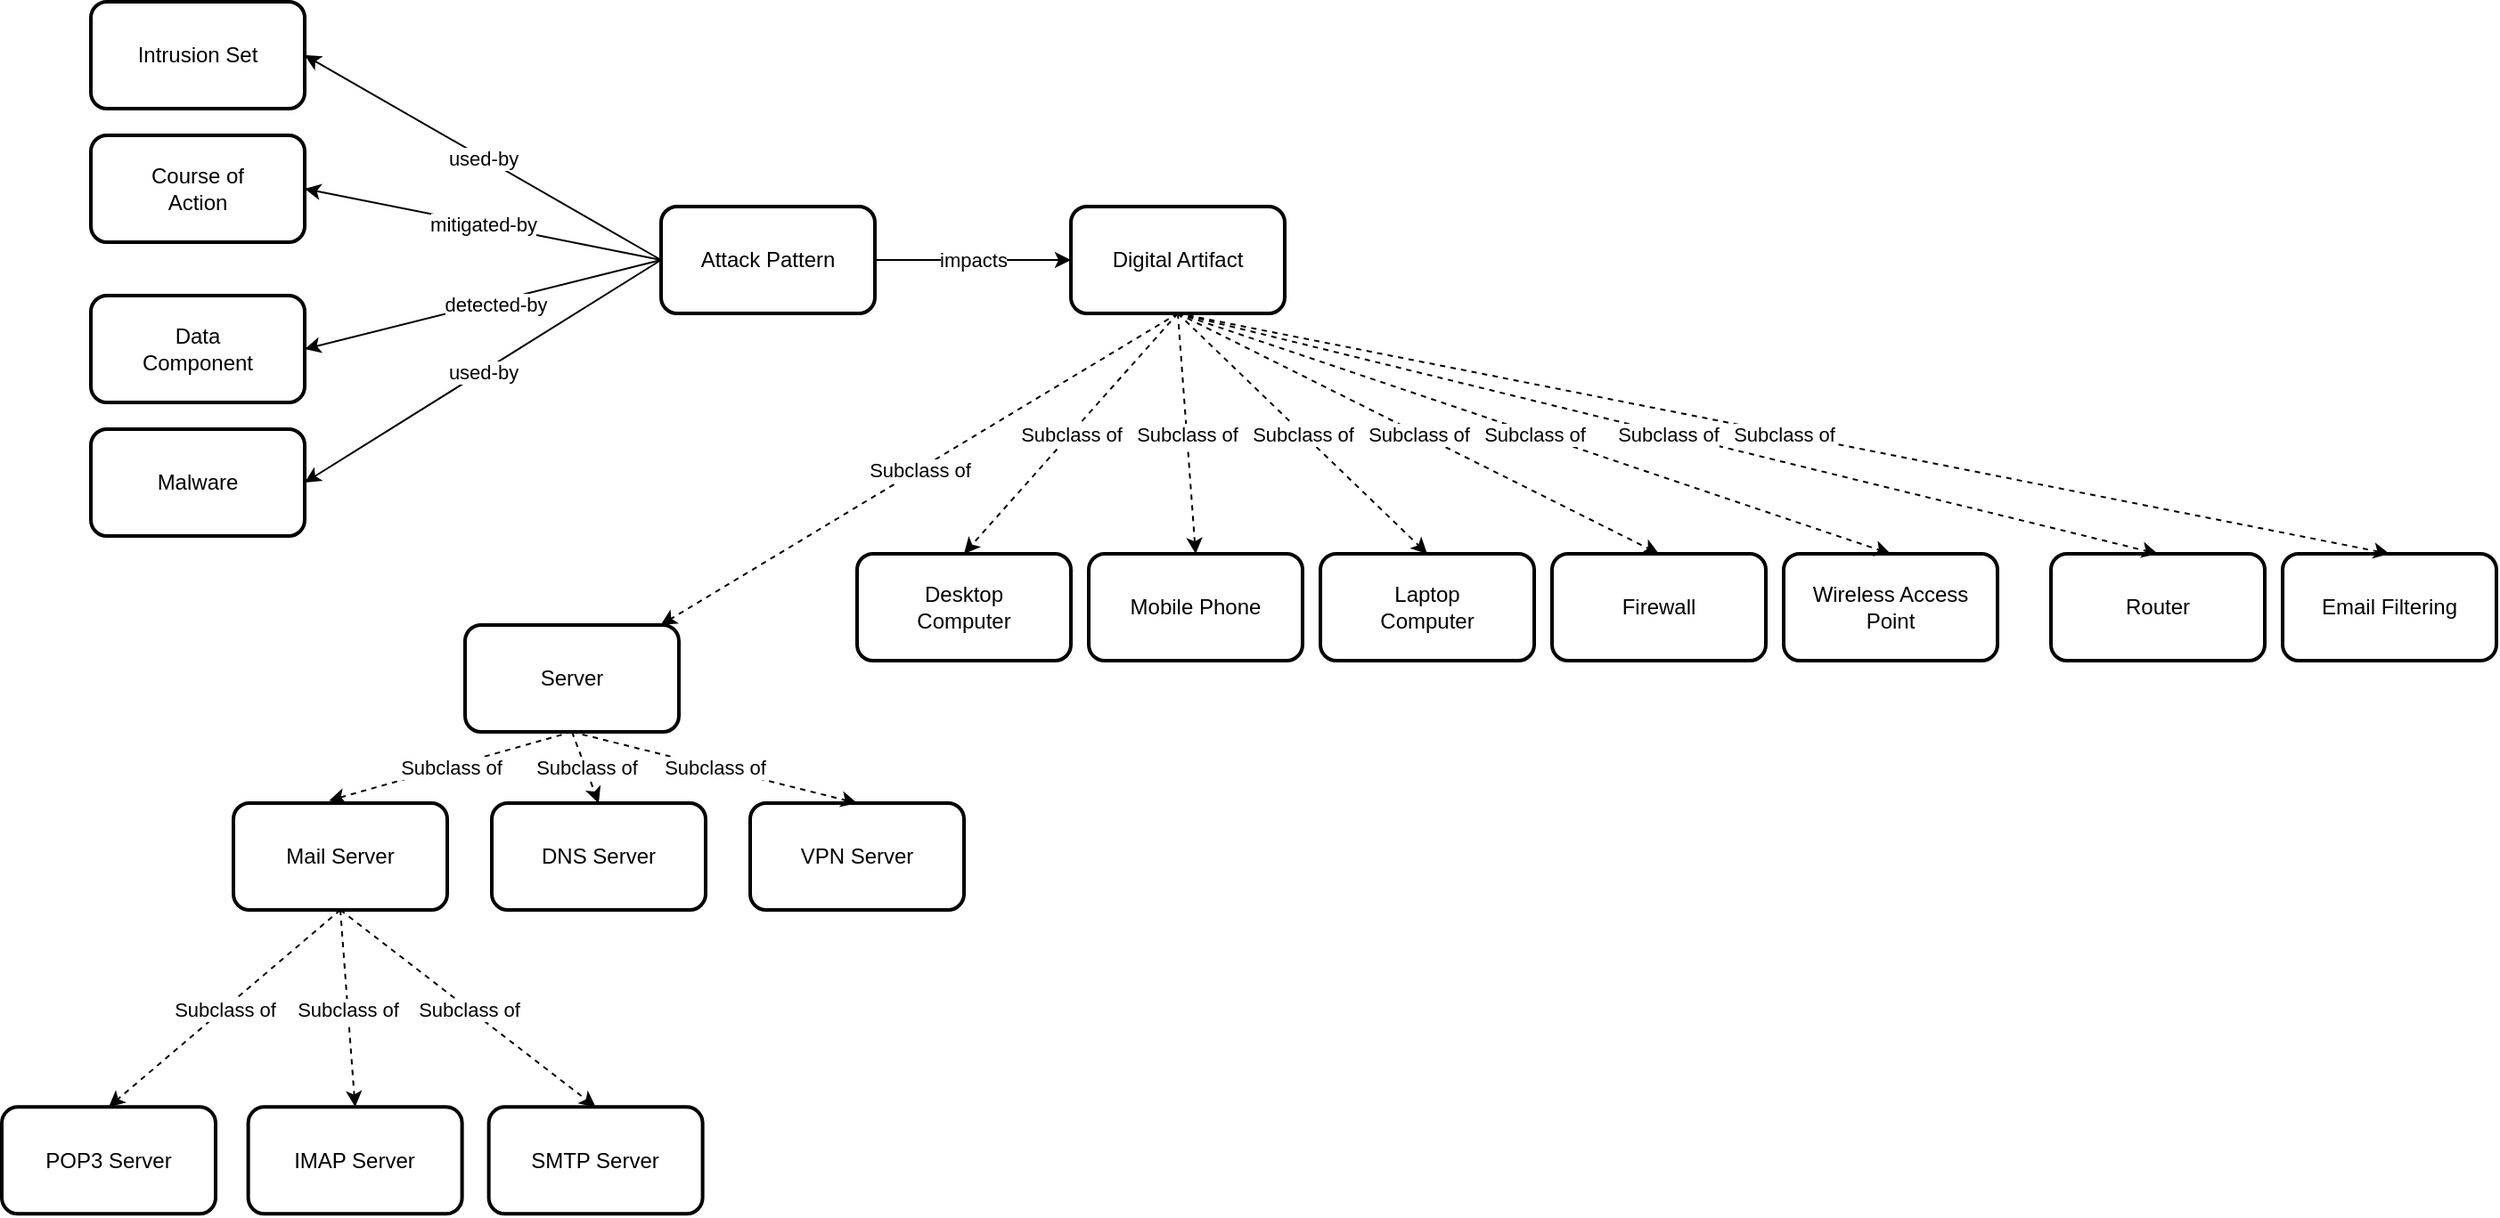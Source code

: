<mxfile version="26.1.0">
  <diagram name="Pagina-1" id="9TUK37YdYrvhZ6iX4fTc">
    <mxGraphModel dx="2100" dy="3126" grid="1" gridSize="10" guides="1" tooltips="1" connect="1" arrows="1" fold="1" page="1" pageScale="1" pageWidth="2000" pageHeight="2000" math="0" shadow="0">
      <root>
        <mxCell id="0" />
        <mxCell id="1" parent="0" />
        <mxCell id="Wa4nKcxV4dKl5yhTbQ3F-1" value="" style="rounded=1;whiteSpace=wrap;html=1;strokeWidth=2;" vertex="1" parent="1">
          <mxGeometry x="440" y="115" width="120" height="60" as="geometry" />
        </mxCell>
        <mxCell id="Wa4nKcxV4dKl5yhTbQ3F-2" value="Attack Pattern" style="text;strokeColor=none;align=center;fillColor=none;html=1;verticalAlign=middle;whiteSpace=wrap;rounded=0;" vertex="1" parent="1">
          <mxGeometry x="455" y="130" width="90" height="30" as="geometry" />
        </mxCell>
        <mxCell id="Wa4nKcxV4dKl5yhTbQ3F-3" value="" style="endArrow=classic;html=1;rounded=1;exitX=0;exitY=0.5;exitDx=0;exitDy=0;entryX=1;entryY=0.5;entryDx=0;entryDy=0;curved=0;" edge="1" parent="1" source="Wa4nKcxV4dKl5yhTbQ3F-1" target="Wa4nKcxV4dKl5yhTbQ3F-5">
          <mxGeometry relative="1" as="geometry">
            <mxPoint x="430" y="270" as="sourcePoint" />
            <mxPoint x="320" y="230" as="targetPoint" />
          </mxGeometry>
        </mxCell>
        <mxCell id="Wa4nKcxV4dKl5yhTbQ3F-4" value="mitigated-by" style="edgeLabel;resizable=0;html=1;;align=center;verticalAlign=middle;" connectable="0" vertex="1" parent="Wa4nKcxV4dKl5yhTbQ3F-3">
          <mxGeometry relative="1" as="geometry" />
        </mxCell>
        <mxCell id="Wa4nKcxV4dKl5yhTbQ3F-5" value="" style="rounded=1;whiteSpace=wrap;html=1;strokeWidth=2;" vertex="1" parent="1">
          <mxGeometry x="120" y="75" width="120" height="60" as="geometry" />
        </mxCell>
        <mxCell id="Wa4nKcxV4dKl5yhTbQ3F-6" value="Course of Action" style="text;strokeColor=none;align=center;fillColor=none;html=1;verticalAlign=middle;whiteSpace=wrap;rounded=0;" vertex="1" parent="1">
          <mxGeometry x="135" y="90" width="90" height="30" as="geometry" />
        </mxCell>
        <mxCell id="Wa4nKcxV4dKl5yhTbQ3F-8" value="" style="rounded=1;whiteSpace=wrap;html=1;strokeWidth=2;" vertex="1" parent="1">
          <mxGeometry x="120" y="165" width="120" height="60" as="geometry" />
        </mxCell>
        <mxCell id="Wa4nKcxV4dKl5yhTbQ3F-9" value="Data Component" style="text;strokeColor=none;align=center;fillColor=none;html=1;verticalAlign=middle;whiteSpace=wrap;rounded=0;" vertex="1" parent="1">
          <mxGeometry x="135" y="180" width="90" height="30" as="geometry" />
        </mxCell>
        <mxCell id="Wa4nKcxV4dKl5yhTbQ3F-11" value="" style="endArrow=classic;html=1;rounded=0;entryX=1;entryY=0.5;entryDx=0;entryDy=0;exitX=0;exitY=0.5;exitDx=0;exitDy=0;" edge="1" parent="1" source="Wa4nKcxV4dKl5yhTbQ3F-1" target="Wa4nKcxV4dKl5yhTbQ3F-8">
          <mxGeometry relative="1" as="geometry">
            <mxPoint x="480" y="120" as="sourcePoint" />
            <mxPoint x="570" y="210" as="targetPoint" />
          </mxGeometry>
        </mxCell>
        <mxCell id="Wa4nKcxV4dKl5yhTbQ3F-15" value="detected-by" style="edgeLabel;html=1;align=center;verticalAlign=middle;resizable=0;points=[];" vertex="1" connectable="0" parent="Wa4nKcxV4dKl5yhTbQ3F-11">
          <mxGeometry x="-0.065" y="1" relative="1" as="geometry">
            <mxPoint as="offset" />
          </mxGeometry>
        </mxCell>
        <mxCell id="Wa4nKcxV4dKl5yhTbQ3F-16" value="" style="rounded=1;whiteSpace=wrap;html=1;strokeWidth=2;" vertex="1" parent="1">
          <mxGeometry x="120" y="240" width="120" height="60" as="geometry" />
        </mxCell>
        <mxCell id="Wa4nKcxV4dKl5yhTbQ3F-17" value="Malware" style="text;strokeColor=none;align=center;fillColor=none;html=1;verticalAlign=middle;whiteSpace=wrap;rounded=0;" vertex="1" parent="1">
          <mxGeometry x="135" y="255" width="90" height="30" as="geometry" />
        </mxCell>
        <mxCell id="Wa4nKcxV4dKl5yhTbQ3F-18" value="" style="rounded=1;whiteSpace=wrap;html=1;strokeWidth=2;" vertex="1" parent="1">
          <mxGeometry x="120" width="120" height="60" as="geometry" />
        </mxCell>
        <mxCell id="Wa4nKcxV4dKl5yhTbQ3F-19" value="Intrusion Set" style="text;strokeColor=none;align=center;fillColor=none;html=1;verticalAlign=middle;whiteSpace=wrap;rounded=0;strokeWidth=1;" vertex="1" parent="1">
          <mxGeometry x="135" y="15" width="90" height="30" as="geometry" />
        </mxCell>
        <mxCell id="Wa4nKcxV4dKl5yhTbQ3F-20" value="" style="endArrow=classic;html=1;rounded=0;entryX=1;entryY=0.5;entryDx=0;entryDy=0;exitX=0;exitY=0.5;exitDx=0;exitDy=0;" edge="1" parent="1" source="Wa4nKcxV4dKl5yhTbQ3F-1" target="Wa4nKcxV4dKl5yhTbQ3F-16">
          <mxGeometry relative="1" as="geometry">
            <mxPoint x="480" y="120" as="sourcePoint" />
            <mxPoint x="710" y="210" as="targetPoint" />
          </mxGeometry>
        </mxCell>
        <mxCell id="Wa4nKcxV4dKl5yhTbQ3F-21" value="used-by" style="edgeLabel;resizable=0;html=1;;align=center;verticalAlign=middle;" connectable="0" vertex="1" parent="Wa4nKcxV4dKl5yhTbQ3F-20">
          <mxGeometry relative="1" as="geometry" />
        </mxCell>
        <mxCell id="Wa4nKcxV4dKl5yhTbQ3F-23" value="" style="endArrow=classic;html=1;rounded=0;entryX=1;entryY=0.5;entryDx=0;entryDy=0;exitX=0;exitY=0.5;exitDx=0;exitDy=0;" edge="1" parent="1" source="Wa4nKcxV4dKl5yhTbQ3F-1" target="Wa4nKcxV4dKl5yhTbQ3F-18">
          <mxGeometry relative="1" as="geometry">
            <mxPoint x="600" y="105" as="sourcePoint" />
            <mxPoint x="690" y="195" as="targetPoint" />
          </mxGeometry>
        </mxCell>
        <mxCell id="Wa4nKcxV4dKl5yhTbQ3F-24" value="used-by" style="edgeLabel;resizable=0;html=1;;align=center;verticalAlign=middle;" connectable="0" vertex="1" parent="Wa4nKcxV4dKl5yhTbQ3F-23">
          <mxGeometry relative="1" as="geometry" />
        </mxCell>
        <mxCell id="Wa4nKcxV4dKl5yhTbQ3F-25" value="" style="rounded=1;whiteSpace=wrap;html=1;strokeWidth=2;" vertex="1" parent="1">
          <mxGeometry x="670" y="115" width="120" height="60" as="geometry" />
        </mxCell>
        <mxCell id="Wa4nKcxV4dKl5yhTbQ3F-26" value="Digital Artifact" style="text;strokeColor=none;align=center;fillColor=none;html=1;verticalAlign=middle;whiteSpace=wrap;rounded=0;" vertex="1" parent="1">
          <mxGeometry x="685" y="130" width="90" height="30" as="geometry" />
        </mxCell>
        <mxCell id="Wa4nKcxV4dKl5yhTbQ3F-27" value="" style="endArrow=classic;html=1;rounded=0;exitX=1;exitY=0.5;exitDx=0;exitDy=0;entryX=0;entryY=0.5;entryDx=0;entryDy=0;" edge="1" parent="1" source="Wa4nKcxV4dKl5yhTbQ3F-1" target="Wa4nKcxV4dKl5yhTbQ3F-25">
          <mxGeometry relative="1" as="geometry">
            <mxPoint x="470" y="265" as="sourcePoint" />
            <mxPoint x="570" y="265" as="targetPoint" />
          </mxGeometry>
        </mxCell>
        <mxCell id="Wa4nKcxV4dKl5yhTbQ3F-28" value="impacts" style="edgeLabel;resizable=0;html=1;;align=center;verticalAlign=middle;" connectable="0" vertex="1" parent="Wa4nKcxV4dKl5yhTbQ3F-27">
          <mxGeometry relative="1" as="geometry" />
        </mxCell>
        <mxCell id="Wa4nKcxV4dKl5yhTbQ3F-36" value="" style="rounded=1;whiteSpace=wrap;html=1;strokeWidth=2;" vertex="1" parent="1">
          <mxGeometry x="330" y="350" width="120" height="60" as="geometry" />
        </mxCell>
        <mxCell id="Wa4nKcxV4dKl5yhTbQ3F-37" value="Server" style="text;strokeColor=none;align=center;fillColor=none;html=1;verticalAlign=middle;whiteSpace=wrap;rounded=0;" vertex="1" parent="1">
          <mxGeometry x="345" y="365" width="90" height="30" as="geometry" />
        </mxCell>
        <mxCell id="Wa4nKcxV4dKl5yhTbQ3F-38" value="" style="endArrow=classic;html=1;rounded=0;exitX=0.5;exitY=1;exitDx=0;exitDy=0;dashed=1;" edge="1" parent="1" source="Wa4nKcxV4dKl5yhTbQ3F-25" target="Wa4nKcxV4dKl5yhTbQ3F-36">
          <mxGeometry relative="1" as="geometry">
            <mxPoint x="510" y="220" as="sourcePoint" />
            <mxPoint x="610" y="220" as="targetPoint" />
          </mxGeometry>
        </mxCell>
        <mxCell id="Wa4nKcxV4dKl5yhTbQ3F-39" value="Subclass of" style="edgeLabel;resizable=0;html=1;;align=center;verticalAlign=middle;" connectable="0" vertex="1" parent="Wa4nKcxV4dKl5yhTbQ3F-38">
          <mxGeometry relative="1" as="geometry" />
        </mxCell>
        <mxCell id="Wa4nKcxV4dKl5yhTbQ3F-40" value="" style="rounded=1;whiteSpace=wrap;html=1;strokeWidth=2;" vertex="1" parent="1">
          <mxGeometry x="200" y="450" width="120" height="60" as="geometry" />
        </mxCell>
        <mxCell id="Wa4nKcxV4dKl5yhTbQ3F-41" value="Mail Server" style="text;strokeColor=none;align=center;fillColor=none;html=1;verticalAlign=middle;whiteSpace=wrap;rounded=0;" vertex="1" parent="1">
          <mxGeometry x="215" y="465" width="90" height="30" as="geometry" />
        </mxCell>
        <mxCell id="Wa4nKcxV4dKl5yhTbQ3F-42" value="" style="rounded=1;whiteSpace=wrap;html=1;strokeWidth=2;" vertex="1" parent="1">
          <mxGeometry x="345" y="450" width="120" height="60" as="geometry" />
        </mxCell>
        <mxCell id="Wa4nKcxV4dKl5yhTbQ3F-43" value="DNS Server" style="text;strokeColor=none;align=center;fillColor=none;html=1;verticalAlign=middle;whiteSpace=wrap;rounded=0;" vertex="1" parent="1">
          <mxGeometry x="360" y="465" width="90" height="30" as="geometry" />
        </mxCell>
        <mxCell id="Wa4nKcxV4dKl5yhTbQ3F-44" value="" style="rounded=1;whiteSpace=wrap;html=1;strokeWidth=2;" vertex="1" parent="1">
          <mxGeometry x="490" y="450" width="120" height="60" as="geometry" />
        </mxCell>
        <mxCell id="Wa4nKcxV4dKl5yhTbQ3F-45" value="VPN Server" style="text;strokeColor=none;align=center;fillColor=none;html=1;verticalAlign=middle;whiteSpace=wrap;rounded=0;" vertex="1" parent="1">
          <mxGeometry x="505" y="465" width="90" height="30" as="geometry" />
        </mxCell>
        <mxCell id="Wa4nKcxV4dKl5yhTbQ3F-46" value="" style="endArrow=classic;html=1;rounded=0;exitX=0.5;exitY=1;exitDx=0;exitDy=0;dashed=1;entryX=0.447;entryY=-0.023;entryDx=0;entryDy=0;entryPerimeter=0;" edge="1" parent="1" source="Wa4nKcxV4dKl5yhTbQ3F-36" target="Wa4nKcxV4dKl5yhTbQ3F-40">
          <mxGeometry relative="1" as="geometry">
            <mxPoint x="400" y="285" as="sourcePoint" />
            <mxPoint x="400" y="360" as="targetPoint" />
          </mxGeometry>
        </mxCell>
        <mxCell id="Wa4nKcxV4dKl5yhTbQ3F-47" value="Subclass of" style="edgeLabel;resizable=0;html=1;;align=center;verticalAlign=middle;" connectable="0" vertex="1" parent="Wa4nKcxV4dKl5yhTbQ3F-46">
          <mxGeometry relative="1" as="geometry" />
        </mxCell>
        <mxCell id="Wa4nKcxV4dKl5yhTbQ3F-48" value="" style="endArrow=classic;html=1;rounded=0;exitX=0.5;exitY=1;exitDx=0;exitDy=0;dashed=1;entryX=0.5;entryY=0;entryDx=0;entryDy=0;" edge="1" parent="1" source="Wa4nKcxV4dKl5yhTbQ3F-36" target="Wa4nKcxV4dKl5yhTbQ3F-42">
          <mxGeometry relative="1" as="geometry">
            <mxPoint x="410" y="295" as="sourcePoint" />
            <mxPoint x="410" y="370" as="targetPoint" />
          </mxGeometry>
        </mxCell>
        <mxCell id="Wa4nKcxV4dKl5yhTbQ3F-49" value="Subclass of" style="edgeLabel;resizable=0;html=1;;align=center;verticalAlign=middle;" connectable="0" vertex="1" parent="Wa4nKcxV4dKl5yhTbQ3F-48">
          <mxGeometry relative="1" as="geometry" />
        </mxCell>
        <mxCell id="Wa4nKcxV4dKl5yhTbQ3F-50" value="" style="endArrow=classic;html=1;rounded=0;exitX=0.5;exitY=1;exitDx=0;exitDy=0;dashed=1;entryX=0.5;entryY=0;entryDx=0;entryDy=0;" edge="1" parent="1" source="Wa4nKcxV4dKl5yhTbQ3F-36" target="Wa4nKcxV4dKl5yhTbQ3F-44">
          <mxGeometry relative="1" as="geometry">
            <mxPoint x="420" y="305" as="sourcePoint" />
            <mxPoint x="420" y="380" as="targetPoint" />
          </mxGeometry>
        </mxCell>
        <mxCell id="Wa4nKcxV4dKl5yhTbQ3F-51" value="Subclass of" style="edgeLabel;resizable=0;html=1;;align=center;verticalAlign=middle;" connectable="0" vertex="1" parent="Wa4nKcxV4dKl5yhTbQ3F-50">
          <mxGeometry relative="1" as="geometry" />
        </mxCell>
        <mxCell id="Wa4nKcxV4dKl5yhTbQ3F-52" value="" style="endArrow=classic;html=1;rounded=0;exitX=0.5;exitY=1;exitDx=0;exitDy=0;dashed=1;entryX=0.5;entryY=0;entryDx=0;entryDy=0;" edge="1" parent="1" source="Wa4nKcxV4dKl5yhTbQ3F-40" target="Wa4nKcxV4dKl5yhTbQ3F-58">
          <mxGeometry relative="1" as="geometry">
            <mxPoint x="430" y="315" as="sourcePoint" />
            <mxPoint x="140" y="600" as="targetPoint" />
          </mxGeometry>
        </mxCell>
        <mxCell id="Wa4nKcxV4dKl5yhTbQ3F-53" value="Subclass of" style="edgeLabel;resizable=0;html=1;;align=center;verticalAlign=middle;" connectable="0" vertex="1" parent="Wa4nKcxV4dKl5yhTbQ3F-52">
          <mxGeometry relative="1" as="geometry" />
        </mxCell>
        <mxCell id="Wa4nKcxV4dKl5yhTbQ3F-54" value="" style="endArrow=classic;html=1;rounded=0;exitX=0.5;exitY=1;exitDx=0;exitDy=0;dashed=1;entryX=0.5;entryY=0;entryDx=0;entryDy=0;" edge="1" parent="1" source="Wa4nKcxV4dKl5yhTbQ3F-40" target="Wa4nKcxV4dKl5yhTbQ3F-61">
          <mxGeometry relative="1" as="geometry">
            <mxPoint x="440" y="325" as="sourcePoint" />
            <mxPoint x="310" y="590" as="targetPoint" />
          </mxGeometry>
        </mxCell>
        <mxCell id="Wa4nKcxV4dKl5yhTbQ3F-55" value="Subclass of" style="edgeLabel;resizable=0;html=1;;align=center;verticalAlign=middle;" connectable="0" vertex="1" parent="Wa4nKcxV4dKl5yhTbQ3F-54">
          <mxGeometry relative="1" as="geometry" />
        </mxCell>
        <mxCell id="Wa4nKcxV4dKl5yhTbQ3F-56" value="" style="endArrow=classic;html=1;rounded=0;dashed=1;exitX=0.5;exitY=1;exitDx=0;exitDy=0;entryX=0.5;entryY=0;entryDx=0;entryDy=0;" edge="1" parent="1" source="Wa4nKcxV4dKl5yhTbQ3F-40" target="Wa4nKcxV4dKl5yhTbQ3F-64">
          <mxGeometry relative="1" as="geometry">
            <mxPoint x="420" y="550" as="sourcePoint" />
            <mxPoint x="410" y="600" as="targetPoint" />
          </mxGeometry>
        </mxCell>
        <mxCell id="Wa4nKcxV4dKl5yhTbQ3F-57" value="Subclass of" style="edgeLabel;resizable=0;html=1;;align=center;verticalAlign=middle;" connectable="0" vertex="1" parent="Wa4nKcxV4dKl5yhTbQ3F-56">
          <mxGeometry relative="1" as="geometry" />
        </mxCell>
        <mxCell id="Wa4nKcxV4dKl5yhTbQ3F-58" value="" style="rounded=1;whiteSpace=wrap;html=1;strokeWidth=2;" vertex="1" parent="1">
          <mxGeometry x="70" y="620.65" width="120" height="60" as="geometry" />
        </mxCell>
        <mxCell id="Wa4nKcxV4dKl5yhTbQ3F-59" value="POP3 Server" style="text;strokeColor=none;align=center;fillColor=none;html=1;verticalAlign=middle;whiteSpace=wrap;rounded=0;" vertex="1" parent="1">
          <mxGeometry x="85" y="635.65" width="90" height="30" as="geometry" />
        </mxCell>
        <mxCell id="Wa4nKcxV4dKl5yhTbQ3F-61" value="" style="rounded=1;whiteSpace=wrap;html=1;strokeWidth=2;" vertex="1" parent="1">
          <mxGeometry x="208.31" y="620.65" width="120" height="60" as="geometry" />
        </mxCell>
        <mxCell id="Wa4nKcxV4dKl5yhTbQ3F-62" value="IMAP Server" style="text;strokeColor=none;align=center;fillColor=none;html=1;verticalAlign=middle;whiteSpace=wrap;rounded=0;" vertex="1" parent="1">
          <mxGeometry x="223.31" y="635.65" width="90" height="30" as="geometry" />
        </mxCell>
        <mxCell id="Wa4nKcxV4dKl5yhTbQ3F-64" value="" style="rounded=1;whiteSpace=wrap;html=1;strokeWidth=2;" vertex="1" parent="1">
          <mxGeometry x="343.31" y="620.65" width="120" height="60" as="geometry" />
        </mxCell>
        <mxCell id="Wa4nKcxV4dKl5yhTbQ3F-65" value="SMTP Server" style="text;strokeColor=none;align=center;fillColor=none;html=1;verticalAlign=middle;whiteSpace=wrap;rounded=0;" vertex="1" parent="1">
          <mxGeometry x="358.31" y="635.65" width="90" height="30" as="geometry" />
        </mxCell>
        <mxCell id="Wa4nKcxV4dKl5yhTbQ3F-67" value="" style="endArrow=classic;html=1;rounded=0;exitX=0.5;exitY=1;exitDx=0;exitDy=0;dashed=1;entryX=0.5;entryY=0;entryDx=0;entryDy=0;" edge="1" parent="1" source="Wa4nKcxV4dKl5yhTbQ3F-25" target="Wa4nKcxV4dKl5yhTbQ3F-73">
          <mxGeometry relative="1" as="geometry">
            <mxPoint x="740" y="185" as="sourcePoint" />
            <mxPoint x="740" y="310" as="targetPoint" />
          </mxGeometry>
        </mxCell>
        <mxCell id="Wa4nKcxV4dKl5yhTbQ3F-68" value="Subclass of" style="edgeLabel;resizable=0;html=1;;align=center;verticalAlign=middle;" connectable="0" vertex="1" parent="Wa4nKcxV4dKl5yhTbQ3F-67">
          <mxGeometry relative="1" as="geometry" />
        </mxCell>
        <mxCell id="Wa4nKcxV4dKl5yhTbQ3F-69" value="" style="endArrow=classic;html=1;rounded=0;exitX=0.5;exitY=1;exitDx=0;exitDy=0;dashed=1;entryX=0.5;entryY=0;entryDx=0;entryDy=0;" edge="1" parent="1" source="Wa4nKcxV4dKl5yhTbQ3F-25" target="Wa4nKcxV4dKl5yhTbQ3F-75">
          <mxGeometry relative="1" as="geometry">
            <mxPoint x="750" y="195" as="sourcePoint" />
            <mxPoint x="840" y="290" as="targetPoint" />
          </mxGeometry>
        </mxCell>
        <mxCell id="Wa4nKcxV4dKl5yhTbQ3F-70" value="Subclass of" style="edgeLabel;resizable=0;html=1;;align=center;verticalAlign=middle;" connectable="0" vertex="1" parent="Wa4nKcxV4dKl5yhTbQ3F-69">
          <mxGeometry relative="1" as="geometry" />
        </mxCell>
        <mxCell id="Wa4nKcxV4dKl5yhTbQ3F-71" value="" style="endArrow=classic;html=1;rounded=0;exitX=0.5;exitY=1;exitDx=0;exitDy=0;dashed=1;entryX=0.5;entryY=0;entryDx=0;entryDy=0;" edge="1" parent="1" source="Wa4nKcxV4dKl5yhTbQ3F-25" target="Wa4nKcxV4dKl5yhTbQ3F-77">
          <mxGeometry relative="1" as="geometry">
            <mxPoint x="760" y="205" as="sourcePoint" />
            <mxPoint x="1020" y="280" as="targetPoint" />
          </mxGeometry>
        </mxCell>
        <mxCell id="Wa4nKcxV4dKl5yhTbQ3F-72" value="Subclass of" style="edgeLabel;resizable=0;html=1;;align=center;verticalAlign=middle;" connectable="0" vertex="1" parent="Wa4nKcxV4dKl5yhTbQ3F-71">
          <mxGeometry relative="1" as="geometry" />
        </mxCell>
        <mxCell id="Wa4nKcxV4dKl5yhTbQ3F-73" value="" style="rounded=1;whiteSpace=wrap;html=1;strokeWidth=2;" vertex="1" parent="1">
          <mxGeometry x="550" y="310" width="120" height="60" as="geometry" />
        </mxCell>
        <mxCell id="Wa4nKcxV4dKl5yhTbQ3F-74" value="Desktop Computer" style="text;strokeColor=none;align=center;fillColor=none;html=1;verticalAlign=middle;whiteSpace=wrap;rounded=0;" vertex="1" parent="1">
          <mxGeometry x="565" y="325" width="90" height="30" as="geometry" />
        </mxCell>
        <mxCell id="Wa4nKcxV4dKl5yhTbQ3F-75" value="" style="rounded=1;whiteSpace=wrap;html=1;strokeWidth=2;" vertex="1" parent="1">
          <mxGeometry x="680" y="310" width="120" height="60" as="geometry" />
        </mxCell>
        <mxCell id="Wa4nKcxV4dKl5yhTbQ3F-76" value="Mobile Phone" style="text;strokeColor=none;align=center;fillColor=none;html=1;verticalAlign=middle;whiteSpace=wrap;rounded=0;" vertex="1" parent="1">
          <mxGeometry x="695" y="325" width="90" height="30" as="geometry" />
        </mxCell>
        <mxCell id="Wa4nKcxV4dKl5yhTbQ3F-77" value="" style="rounded=1;whiteSpace=wrap;html=1;strokeWidth=2;" vertex="1" parent="1">
          <mxGeometry x="810" y="310" width="120" height="60" as="geometry" />
        </mxCell>
        <mxCell id="Wa4nKcxV4dKl5yhTbQ3F-78" value="Laptop Computer" style="text;strokeColor=none;align=center;fillColor=none;html=1;verticalAlign=middle;whiteSpace=wrap;rounded=0;" vertex="1" parent="1">
          <mxGeometry x="825" y="325" width="90" height="30" as="geometry" />
        </mxCell>
        <mxCell id="Wa4nKcxV4dKl5yhTbQ3F-79" value="" style="rounded=1;whiteSpace=wrap;html=1;strokeWidth=2;" vertex="1" parent="1">
          <mxGeometry x="940" y="310" width="120" height="60" as="geometry" />
        </mxCell>
        <mxCell id="Wa4nKcxV4dKl5yhTbQ3F-80" value="Firewall" style="text;strokeColor=none;align=center;fillColor=none;html=1;verticalAlign=middle;whiteSpace=wrap;rounded=0;" vertex="1" parent="1">
          <mxGeometry x="955" y="325" width="90" height="30" as="geometry" />
        </mxCell>
        <mxCell id="Wa4nKcxV4dKl5yhTbQ3F-81" value="" style="rounded=1;whiteSpace=wrap;html=1;strokeWidth=2;" vertex="1" parent="1">
          <mxGeometry x="1070" y="310" width="120" height="60" as="geometry" />
        </mxCell>
        <mxCell id="Wa4nKcxV4dKl5yhTbQ3F-82" value="Wireless Access Point" style="text;strokeColor=none;align=center;fillColor=none;html=1;verticalAlign=middle;whiteSpace=wrap;rounded=0;" vertex="1" parent="1">
          <mxGeometry x="1085" y="325" width="90" height="30" as="geometry" />
        </mxCell>
        <mxCell id="Wa4nKcxV4dKl5yhTbQ3F-83" value="" style="rounded=1;whiteSpace=wrap;html=1;strokeWidth=2;" vertex="1" parent="1">
          <mxGeometry x="1220" y="310" width="120" height="60" as="geometry" />
        </mxCell>
        <mxCell id="Wa4nKcxV4dKl5yhTbQ3F-84" value="Router" style="text;strokeColor=none;align=center;fillColor=none;html=1;verticalAlign=middle;whiteSpace=wrap;rounded=0;" vertex="1" parent="1">
          <mxGeometry x="1235" y="325" width="90" height="30" as="geometry" />
        </mxCell>
        <mxCell id="Wa4nKcxV4dKl5yhTbQ3F-85" value="" style="rounded=1;whiteSpace=wrap;html=1;strokeWidth=2;" vertex="1" parent="1">
          <mxGeometry x="1350" y="310" width="120" height="60" as="geometry" />
        </mxCell>
        <mxCell id="Wa4nKcxV4dKl5yhTbQ3F-86" value="Email Filtering" style="text;strokeColor=none;align=center;fillColor=none;html=1;verticalAlign=middle;whiteSpace=wrap;rounded=0;" vertex="1" parent="1">
          <mxGeometry x="1365" y="325" width="90" height="30" as="geometry" />
        </mxCell>
        <mxCell id="Wa4nKcxV4dKl5yhTbQ3F-87" value="" style="endArrow=classic;html=1;rounded=0;exitX=0.5;exitY=1;exitDx=0;exitDy=0;dashed=1;entryX=0.5;entryY=0;entryDx=0;entryDy=0;" edge="1" parent="1" source="Wa4nKcxV4dKl5yhTbQ3F-25" target="Wa4nKcxV4dKl5yhTbQ3F-79">
          <mxGeometry relative="1" as="geometry">
            <mxPoint x="740" y="185" as="sourcePoint" />
            <mxPoint x="880" y="320" as="targetPoint" />
          </mxGeometry>
        </mxCell>
        <mxCell id="Wa4nKcxV4dKl5yhTbQ3F-88" value="Subclass of" style="edgeLabel;resizable=0;html=1;;align=center;verticalAlign=middle;" connectable="0" vertex="1" parent="Wa4nKcxV4dKl5yhTbQ3F-87">
          <mxGeometry relative="1" as="geometry" />
        </mxCell>
        <mxCell id="Wa4nKcxV4dKl5yhTbQ3F-89" value="" style="endArrow=classic;html=1;rounded=0;exitX=0.5;exitY=1;exitDx=0;exitDy=0;dashed=1;entryX=0.5;entryY=0;entryDx=0;entryDy=0;" edge="1" parent="1" source="Wa4nKcxV4dKl5yhTbQ3F-25" target="Wa4nKcxV4dKl5yhTbQ3F-81">
          <mxGeometry relative="1" as="geometry">
            <mxPoint x="750" y="195" as="sourcePoint" />
            <mxPoint x="890" y="330" as="targetPoint" />
          </mxGeometry>
        </mxCell>
        <mxCell id="Wa4nKcxV4dKl5yhTbQ3F-90" value="Subclass of" style="edgeLabel;resizable=0;html=1;;align=center;verticalAlign=middle;" connectable="0" vertex="1" parent="Wa4nKcxV4dKl5yhTbQ3F-89">
          <mxGeometry relative="1" as="geometry" />
        </mxCell>
        <mxCell id="Wa4nKcxV4dKl5yhTbQ3F-91" value="" style="endArrow=classic;html=1;rounded=0;exitX=0.5;exitY=1;exitDx=0;exitDy=0;dashed=1;entryX=0.5;entryY=0;entryDx=0;entryDy=0;" edge="1" parent="1" source="Wa4nKcxV4dKl5yhTbQ3F-25" target="Wa4nKcxV4dKl5yhTbQ3F-83">
          <mxGeometry relative="1" as="geometry">
            <mxPoint x="760" y="205" as="sourcePoint" />
            <mxPoint x="900" y="340" as="targetPoint" />
          </mxGeometry>
        </mxCell>
        <mxCell id="Wa4nKcxV4dKl5yhTbQ3F-92" value="Subclass of" style="edgeLabel;resizable=0;html=1;;align=center;verticalAlign=middle;" connectable="0" vertex="1" parent="Wa4nKcxV4dKl5yhTbQ3F-91">
          <mxGeometry relative="1" as="geometry" />
        </mxCell>
        <mxCell id="Wa4nKcxV4dKl5yhTbQ3F-93" value="" style="endArrow=classic;html=1;rounded=0;exitX=0.5;exitY=1;exitDx=0;exitDy=0;dashed=1;entryX=0.5;entryY=0;entryDx=0;entryDy=0;" edge="1" parent="1" source="Wa4nKcxV4dKl5yhTbQ3F-25" target="Wa4nKcxV4dKl5yhTbQ3F-85">
          <mxGeometry relative="1" as="geometry">
            <mxPoint x="770" y="215" as="sourcePoint" />
            <mxPoint x="910" y="350" as="targetPoint" />
          </mxGeometry>
        </mxCell>
        <mxCell id="Wa4nKcxV4dKl5yhTbQ3F-94" value="Subclass of" style="edgeLabel;resizable=0;html=1;;align=center;verticalAlign=middle;" connectable="0" vertex="1" parent="Wa4nKcxV4dKl5yhTbQ3F-93">
          <mxGeometry relative="1" as="geometry" />
        </mxCell>
      </root>
    </mxGraphModel>
  </diagram>
</mxfile>

